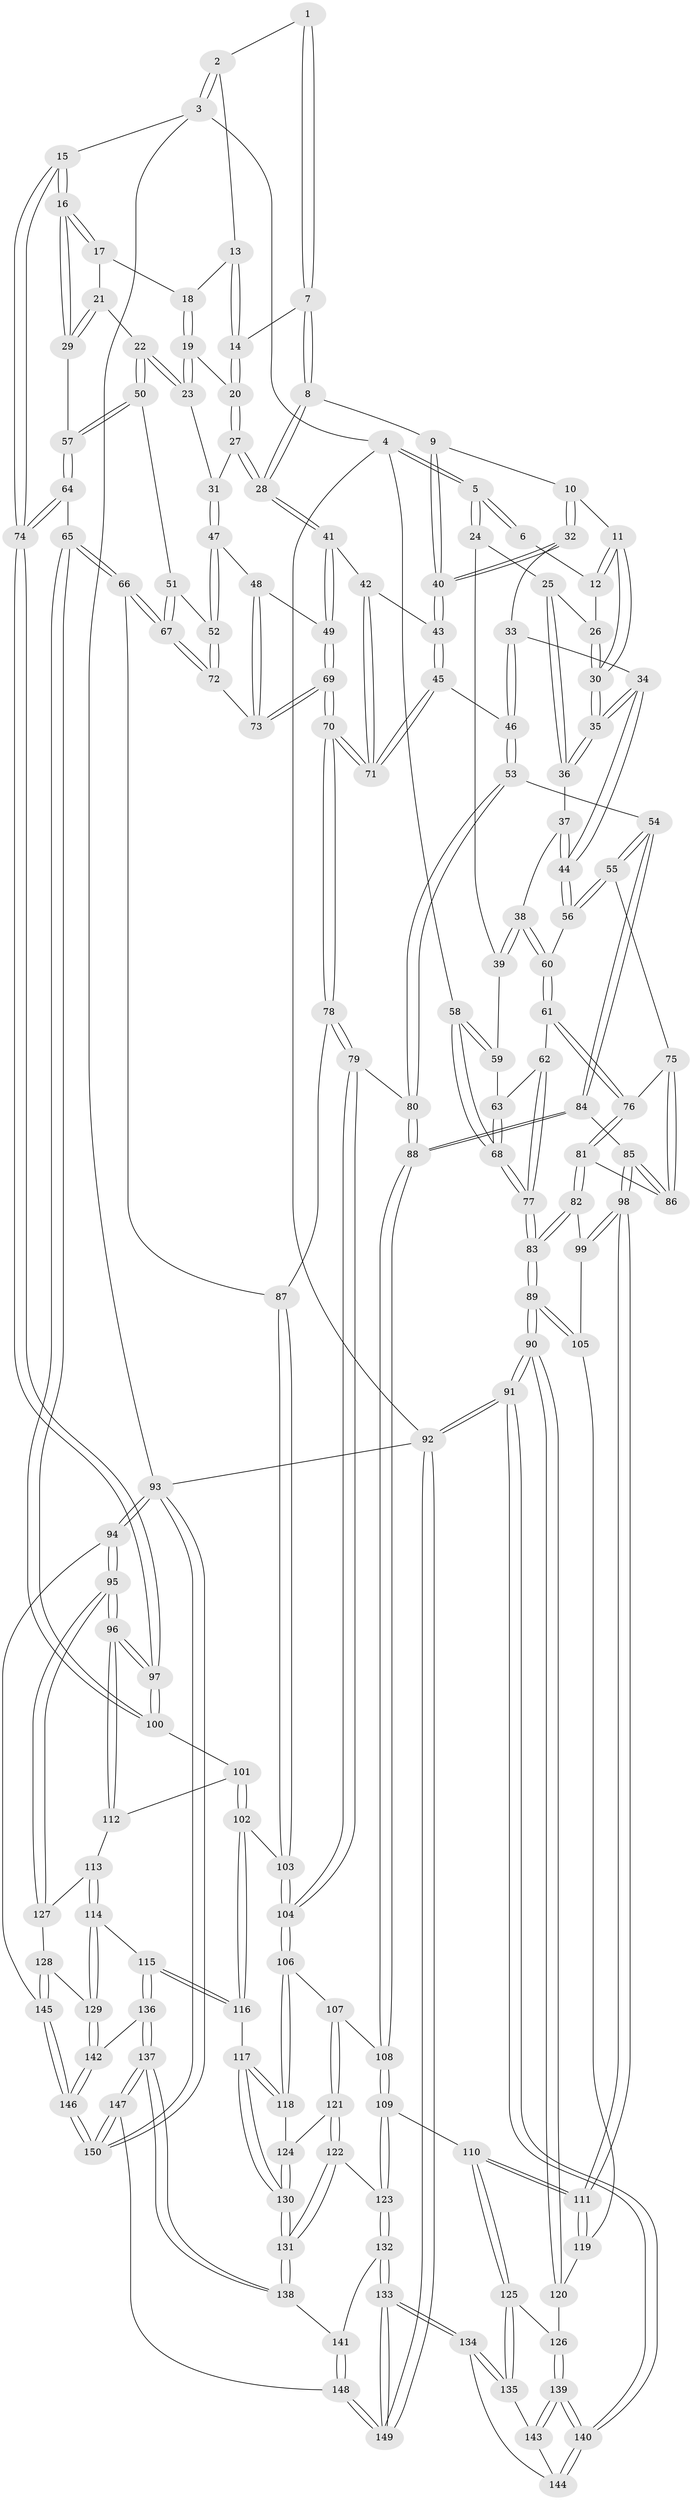 // Generated by graph-tools (version 1.1) at 2025/16/03/09/25 04:16:48]
// undirected, 150 vertices, 372 edges
graph export_dot {
graph [start="1"]
  node [color=gray90,style=filled];
  1 [pos="+0.44202976978092906+0"];
  2 [pos="+0.8207451382378109+0"];
  3 [pos="+1+0"];
  4 [pos="+0+0"];
  5 [pos="+0+0"];
  6 [pos="+0.2524177506486175+0"];
  7 [pos="+0.45559140409354654+0"];
  8 [pos="+0.45184925583594837+0.07448780566873349"];
  9 [pos="+0.4236490979752084+0.09724145052987103"];
  10 [pos="+0.33876391141891193+0.11405432908014405"];
  11 [pos="+0.3226470253542527+0.11162107273881369"];
  12 [pos="+0.24723452768939014+0.0652276083545061"];
  13 [pos="+0.7587661860057814+0"];
  14 [pos="+0.6475529201189091+0.07515619143373024"];
  15 [pos="+1+0"];
  16 [pos="+1+0"];
  17 [pos="+0.7708457959030488+0.09116846083739949"];
  18 [pos="+0.7628884307666968+0.08809784283501035"];
  19 [pos="+0.7370959958952122+0.12688290842691788"];
  20 [pos="+0.6423951305025486+0.10399018631438546"];
  21 [pos="+0.8260957511530732+0.11668845103211528"];
  22 [pos="+0.7670279544923686+0.20112863251779625"];
  23 [pos="+0.7577354014640644+0.19376149197296655"];
  24 [pos="+0.1063829678705514+0.10774594978467475"];
  25 [pos="+0.16167530581415268+0.11816171064436998"];
  26 [pos="+0.2185863956341187+0.0934970909289213"];
  27 [pos="+0.598123096575059+0.1505224738509109"];
  28 [pos="+0.5471789271697723+0.15838824122549658"];
  29 [pos="+1+0.06743203711491463"];
  30 [pos="+0.25970668347677883+0.1810630875379727"];
  31 [pos="+0.6562166360543084+0.20467168449995965"];
  32 [pos="+0.3154436199638216+0.21503414599931325"];
  33 [pos="+0.308263614250969+0.21680113974624593"];
  34 [pos="+0.26517814737904616+0.21535664141787111"];
  35 [pos="+0.2560870165416202+0.2025193768328605"];
  36 [pos="+0.19338696441255573+0.19306578543209504"];
  37 [pos="+0.19015808564510975+0.19760408172561816"];
  38 [pos="+0.14053720445504117+0.2634295936806545"];
  39 [pos="+0.07997083839220935+0.23516553198190837"];
  40 [pos="+0.3873924173979048+0.23615071980099375"];
  41 [pos="+0.5234360551911611+0.2632090816140283"];
  42 [pos="+0.4360403859781713+0.2835910916969995"];
  43 [pos="+0.40654528964537673+0.2827316262950783"];
  44 [pos="+0.24121779441529287+0.294601011877371"];
  45 [pos="+0.36039779947681155+0.3390788718372286"];
  46 [pos="+0.31831867782170725+0.36190454016499574"];
  47 [pos="+0.6611293972834305+0.2943549736797332"];
  48 [pos="+0.5947685614476629+0.30632471666321937"];
  49 [pos="+0.5539871852507676+0.30391571131297346"];
  50 [pos="+0.7909191456485811+0.23508060331477015"];
  51 [pos="+0.7775494310850275+0.24612494129019766"];
  52 [pos="+0.6745089120139731+0.30233413059511466"];
  53 [pos="+0.2985841661844469+0.37598513360577956"];
  54 [pos="+0.27603037537888037+0.381260113221219"];
  55 [pos="+0.25242803295881694+0.36796990810138147"];
  56 [pos="+0.2285843140744695+0.339270553887483"];
  57 [pos="+0.8791159917443991+0.2654526334324283"];
  58 [pos="+0+0"];
  59 [pos="+0.07980360705929623+0.2352246403177561"];
  60 [pos="+0.1749049683152923+0.3155420057041016"];
  61 [pos="+0.06255483268311572+0.3886429370115401"];
  62 [pos="+0.05667589046656642+0.3853075864245588"];
  63 [pos="+0.03796045860389779+0.26309314970303566"];
  64 [pos="+0.8723590204325864+0.388647112690637"];
  65 [pos="+0.8044607385396872+0.45988457315357556"];
  66 [pos="+0.74780075547093+0.4483459129864665"];
  67 [pos="+0.7249362974083442+0.4107270194489192"];
  68 [pos="+0+0.25472945918244555"];
  69 [pos="+0.5304829577308756+0.42784067930897074"];
  70 [pos="+0.5167365323806058+0.45914375659912066"];
  71 [pos="+0.49674535053077873+0.43711286474164873"];
  72 [pos="+0.7138664563092136+0.397271257465311"];
  73 [pos="+0.6289872391337245+0.3822344442617826"];
  74 [pos="+1+0.4641510480128383"];
  75 [pos="+0.17588085799281344+0.4195398806529404"];
  76 [pos="+0.07972583191875837+0.42856658062571196"];
  77 [pos="+0+0.4068422181914339"];
  78 [pos="+0.5172469326275049+0.48224275517701487"];
  79 [pos="+0.4944311739811696+0.520142118149268"];
  80 [pos="+0.4702487292673902+0.52617472855318"];
  81 [pos="+0.07825570364093791+0.4958060226736782"];
  82 [pos="+0.05717669241980365+0.5270238241696973"];
  83 [pos="+0+0.5205319673640562"];
  84 [pos="+0.2605032393819129+0.545759376982494"];
  85 [pos="+0.25716624376067515+0.5479226967501789"];
  86 [pos="+0.15476371404689981+0.4944699719234521"];
  87 [pos="+0.7001481731125295+0.4748337529562946"];
  88 [pos="+0.3902511728552608+0.5791588721126963"];
  89 [pos="+0+0.6950315880569425"];
  90 [pos="+0+0.8939983723234879"];
  91 [pos="+0+0.9764861009733965"];
  92 [pos="+0+1"];
  93 [pos="+1+1"];
  94 [pos="+1+0.7672208983073302"];
  95 [pos="+1+0.7308240228077535"];
  96 [pos="+1+0.5544029584681238"];
  97 [pos="+1+0.5358325442766125"];
  98 [pos="+0.22168792369322787+0.5993844782490856"];
  99 [pos="+0.05772943065866299+0.5281676715649916"];
  100 [pos="+0.8173118874197851+0.4942967053489261"];
  101 [pos="+0.8301944235579721+0.5563396454546184"];
  102 [pos="+0.6913896292285094+0.6223483704520573"];
  103 [pos="+0.6649337355848931+0.5893228705201515"];
  104 [pos="+0.5478882186976126+0.6004012211349711"];
  105 [pos="+0.07210004382683514+0.6225004230659914"];
  106 [pos="+0.5486945984860627+0.6075938012230481"];
  107 [pos="+0.4528985926507854+0.6826899127541494"];
  108 [pos="+0.38969168265116605+0.5901792849506909"];
  109 [pos="+0.3440946861870031+0.7286539449339343"];
  110 [pos="+0.21653367008607766+0.6936308611868004"];
  111 [pos="+0.20419025988252165+0.6505665197620208"];
  112 [pos="+0.8316148535942006+0.5589888703500946"];
  113 [pos="+0.8477884444714955+0.6292680796612645"];
  114 [pos="+0.743319020862449+0.7464127195576303"];
  115 [pos="+0.7199883184891893+0.7504556121622031"];
  116 [pos="+0.6956172375581383+0.7336388245480551"];
  117 [pos="+0.6481867578671211+0.7283530558040029"];
  118 [pos="+0.5623002919137116+0.6634359830154234"];
  119 [pos="+0.08625718780210784+0.6415243809779391"];
  120 [pos="+0.0726643508034575+0.6745699555156267"];
  121 [pos="+0.4618062737624894+0.7289283986662662"];
  122 [pos="+0.41089488373889854+0.7644738574549439"];
  123 [pos="+0.36838508943175824+0.7690086800988666"];
  124 [pos="+0.5044789402884429+0.7264493357810986"];
  125 [pos="+0.1727612146981428+0.7814696517159435"];
  126 [pos="+0.10368538731283265+0.7772921415087197"];
  127 [pos="+0.8714578056438487+0.6433537865569592"];
  128 [pos="+0.8936550383753298+0.8159779143085739"];
  129 [pos="+0.8714651130033966+0.823652932826988"];
  130 [pos="+0.5493651125468457+0.8133359433877039"];
  131 [pos="+0.534287969372447+0.8689374496306373"];
  132 [pos="+0.3180261572045783+0.9117442619853056"];
  133 [pos="+0.2754192232407984+0.9482556548654819"];
  134 [pos="+0.2679650954066485+0.9386616805387034"];
  135 [pos="+0.18259368469976311+0.8027863938528949"];
  136 [pos="+0.7129074196386552+0.781623085992234"];
  137 [pos="+0.6040874133774761+0.9638619211128387"];
  138 [pos="+0.5374190596283897+0.8937535297472256"];
  139 [pos="+0+0.8978495880719289"];
  140 [pos="+0+0.9353264289338772"];
  141 [pos="+0.40541002269802767+0.9097502855482242"];
  142 [pos="+0.8106481916648088+0.977377384683117"];
  143 [pos="+0.10701771348957476+0.8693661520485034"];
  144 [pos="+0.13133398976963262+0.890782113234604"];
  145 [pos="+0.9976174574401399+0.8118538643771163"];
  146 [pos="+0.791257994304343+1"];
  147 [pos="+0.6830459324963796+1"];
  148 [pos="+0.5975659760526659+1"];
  149 [pos="+0.21255862379361273+1"];
  150 [pos="+0.7674770300034064+1"];
  1 -- 2;
  1 -- 7;
  1 -- 7;
  2 -- 3;
  2 -- 3;
  2 -- 13;
  3 -- 4;
  3 -- 15;
  3 -- 93;
  4 -- 5;
  4 -- 5;
  4 -- 58;
  4 -- 92;
  5 -- 6;
  5 -- 6;
  5 -- 24;
  5 -- 24;
  6 -- 12;
  7 -- 8;
  7 -- 8;
  7 -- 14;
  8 -- 9;
  8 -- 28;
  8 -- 28;
  9 -- 10;
  9 -- 40;
  9 -- 40;
  10 -- 11;
  10 -- 32;
  10 -- 32;
  11 -- 12;
  11 -- 12;
  11 -- 30;
  11 -- 30;
  12 -- 26;
  13 -- 14;
  13 -- 14;
  13 -- 18;
  14 -- 20;
  14 -- 20;
  15 -- 16;
  15 -- 16;
  15 -- 74;
  15 -- 74;
  16 -- 17;
  16 -- 17;
  16 -- 29;
  16 -- 29;
  17 -- 18;
  17 -- 21;
  18 -- 19;
  18 -- 19;
  19 -- 20;
  19 -- 23;
  19 -- 23;
  20 -- 27;
  20 -- 27;
  21 -- 22;
  21 -- 29;
  21 -- 29;
  22 -- 23;
  22 -- 23;
  22 -- 50;
  22 -- 50;
  23 -- 31;
  24 -- 25;
  24 -- 39;
  25 -- 26;
  25 -- 36;
  25 -- 36;
  26 -- 30;
  26 -- 30;
  27 -- 28;
  27 -- 28;
  27 -- 31;
  28 -- 41;
  28 -- 41;
  29 -- 57;
  30 -- 35;
  30 -- 35;
  31 -- 47;
  31 -- 47;
  32 -- 33;
  32 -- 40;
  32 -- 40;
  33 -- 34;
  33 -- 46;
  33 -- 46;
  34 -- 35;
  34 -- 35;
  34 -- 44;
  34 -- 44;
  35 -- 36;
  35 -- 36;
  36 -- 37;
  37 -- 38;
  37 -- 44;
  37 -- 44;
  38 -- 39;
  38 -- 39;
  38 -- 60;
  38 -- 60;
  39 -- 59;
  40 -- 43;
  40 -- 43;
  41 -- 42;
  41 -- 49;
  41 -- 49;
  42 -- 43;
  42 -- 71;
  42 -- 71;
  43 -- 45;
  43 -- 45;
  44 -- 56;
  44 -- 56;
  45 -- 46;
  45 -- 71;
  45 -- 71;
  46 -- 53;
  46 -- 53;
  47 -- 48;
  47 -- 52;
  47 -- 52;
  48 -- 49;
  48 -- 73;
  48 -- 73;
  49 -- 69;
  49 -- 69;
  50 -- 51;
  50 -- 57;
  50 -- 57;
  51 -- 52;
  51 -- 67;
  51 -- 67;
  52 -- 72;
  52 -- 72;
  53 -- 54;
  53 -- 80;
  53 -- 80;
  54 -- 55;
  54 -- 55;
  54 -- 84;
  54 -- 84;
  55 -- 56;
  55 -- 56;
  55 -- 75;
  56 -- 60;
  57 -- 64;
  57 -- 64;
  58 -- 59;
  58 -- 59;
  58 -- 68;
  58 -- 68;
  59 -- 63;
  60 -- 61;
  60 -- 61;
  61 -- 62;
  61 -- 76;
  61 -- 76;
  62 -- 63;
  62 -- 77;
  62 -- 77;
  63 -- 68;
  63 -- 68;
  64 -- 65;
  64 -- 74;
  64 -- 74;
  65 -- 66;
  65 -- 66;
  65 -- 100;
  65 -- 100;
  66 -- 67;
  66 -- 67;
  66 -- 87;
  67 -- 72;
  67 -- 72;
  68 -- 77;
  68 -- 77;
  69 -- 70;
  69 -- 70;
  69 -- 73;
  69 -- 73;
  70 -- 71;
  70 -- 71;
  70 -- 78;
  70 -- 78;
  72 -- 73;
  74 -- 97;
  74 -- 97;
  75 -- 76;
  75 -- 86;
  75 -- 86;
  76 -- 81;
  76 -- 81;
  77 -- 83;
  77 -- 83;
  78 -- 79;
  78 -- 79;
  78 -- 87;
  79 -- 80;
  79 -- 104;
  79 -- 104;
  80 -- 88;
  80 -- 88;
  81 -- 82;
  81 -- 82;
  81 -- 86;
  82 -- 83;
  82 -- 83;
  82 -- 99;
  83 -- 89;
  83 -- 89;
  84 -- 85;
  84 -- 88;
  84 -- 88;
  85 -- 86;
  85 -- 86;
  85 -- 98;
  85 -- 98;
  87 -- 103;
  87 -- 103;
  88 -- 108;
  88 -- 108;
  89 -- 90;
  89 -- 90;
  89 -- 105;
  89 -- 105;
  90 -- 91;
  90 -- 91;
  90 -- 120;
  90 -- 120;
  91 -- 92;
  91 -- 92;
  91 -- 140;
  91 -- 140;
  92 -- 149;
  92 -- 149;
  92 -- 93;
  93 -- 94;
  93 -- 94;
  93 -- 150;
  93 -- 150;
  94 -- 95;
  94 -- 95;
  94 -- 145;
  95 -- 96;
  95 -- 96;
  95 -- 127;
  95 -- 127;
  96 -- 97;
  96 -- 97;
  96 -- 112;
  96 -- 112;
  97 -- 100;
  97 -- 100;
  98 -- 99;
  98 -- 99;
  98 -- 111;
  98 -- 111;
  99 -- 105;
  100 -- 101;
  101 -- 102;
  101 -- 102;
  101 -- 112;
  102 -- 103;
  102 -- 116;
  102 -- 116;
  103 -- 104;
  103 -- 104;
  104 -- 106;
  104 -- 106;
  105 -- 119;
  106 -- 107;
  106 -- 118;
  106 -- 118;
  107 -- 108;
  107 -- 121;
  107 -- 121;
  108 -- 109;
  108 -- 109;
  109 -- 110;
  109 -- 123;
  109 -- 123;
  110 -- 111;
  110 -- 111;
  110 -- 125;
  110 -- 125;
  111 -- 119;
  111 -- 119;
  112 -- 113;
  113 -- 114;
  113 -- 114;
  113 -- 127;
  114 -- 115;
  114 -- 129;
  114 -- 129;
  115 -- 116;
  115 -- 116;
  115 -- 136;
  115 -- 136;
  116 -- 117;
  117 -- 118;
  117 -- 118;
  117 -- 130;
  117 -- 130;
  118 -- 124;
  119 -- 120;
  120 -- 126;
  121 -- 122;
  121 -- 122;
  121 -- 124;
  122 -- 123;
  122 -- 131;
  122 -- 131;
  123 -- 132;
  123 -- 132;
  124 -- 130;
  124 -- 130;
  125 -- 126;
  125 -- 135;
  125 -- 135;
  126 -- 139;
  126 -- 139;
  127 -- 128;
  128 -- 129;
  128 -- 145;
  128 -- 145;
  129 -- 142;
  129 -- 142;
  130 -- 131;
  130 -- 131;
  131 -- 138;
  131 -- 138;
  132 -- 133;
  132 -- 133;
  132 -- 141;
  133 -- 134;
  133 -- 134;
  133 -- 149;
  133 -- 149;
  134 -- 135;
  134 -- 135;
  134 -- 144;
  135 -- 143;
  136 -- 137;
  136 -- 137;
  136 -- 142;
  137 -- 138;
  137 -- 138;
  137 -- 147;
  137 -- 147;
  138 -- 141;
  139 -- 140;
  139 -- 140;
  139 -- 143;
  139 -- 143;
  140 -- 144;
  140 -- 144;
  141 -- 148;
  141 -- 148;
  142 -- 146;
  142 -- 146;
  143 -- 144;
  145 -- 146;
  145 -- 146;
  146 -- 150;
  146 -- 150;
  147 -- 148;
  147 -- 150;
  147 -- 150;
  148 -- 149;
  148 -- 149;
}
